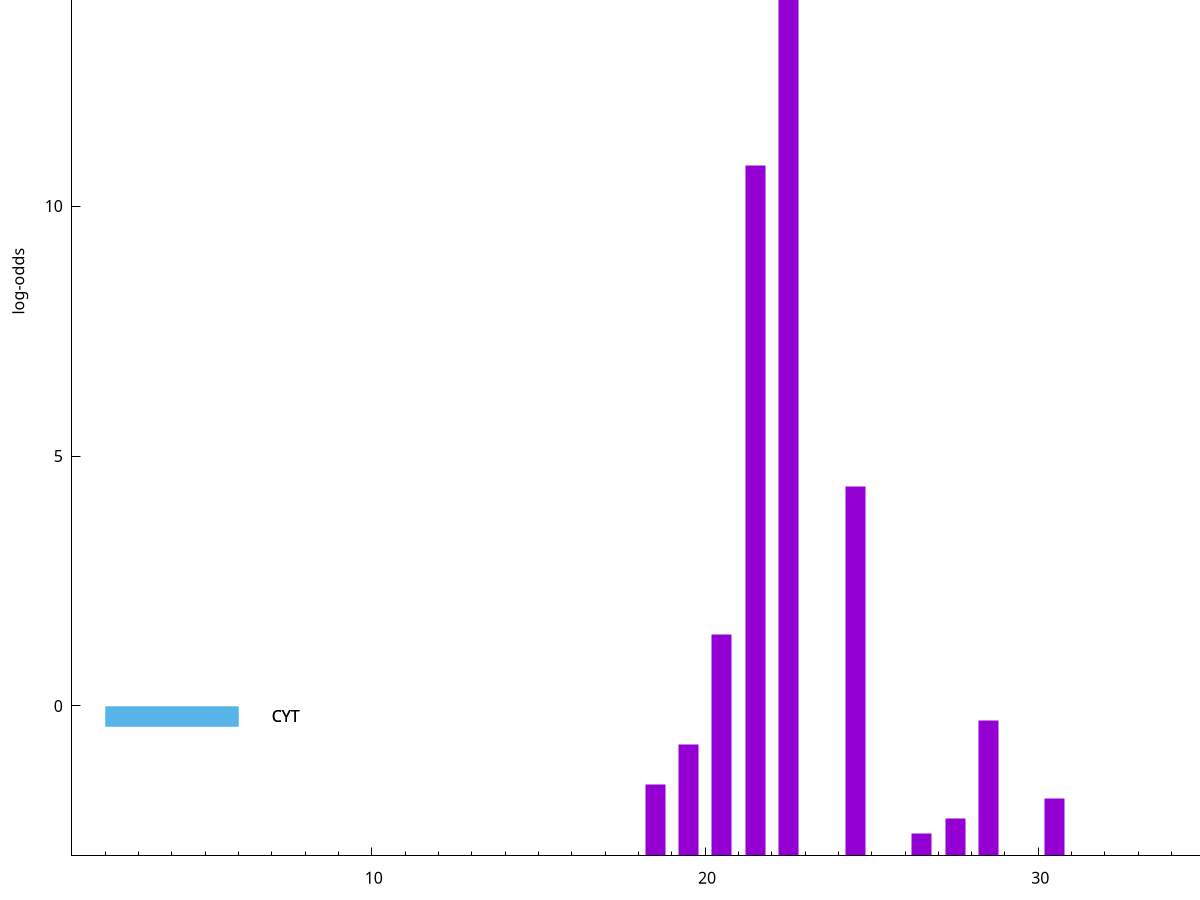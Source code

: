 set title "LipoP predictions for SRR4017849.gff"
set size 2., 1.4
set xrange [1:70] 
set mxtics 10
set yrange [-3:20]
set y2range [0:23]
set ylabel "log-odds"
set term postscript eps color solid "Helvetica" 30
set output "SRR4017849.gff244.eps"
set arrow from 2,17.2907 to 6,17.2907 nohead lt 1 lw 20
set label "SpI" at 7,17.2907
set arrow from 2,-0.200913 to 6,-0.200913 nohead lt 3 lw 20
set label "CYT" at 7,-0.200913
set arrow from 2,-0.200913 to 6,-0.200913 nohead lt 3 lw 20
set label "CYT" at 7,-0.200913
set arrow from 2,17.2907 to 6,17.2907 nohead lt 1 lw 20
set label "SpI" at 7,17.2907
# NOTE: The scores below are the log-odds scores with the threshold
# NOTE: subtracted (a hack to make gnuplot make the histogram all
# NOTE: look nice).
plot "-" axes x1y2 title "" with impulses lt 1 lw 20
22.500000 20.274300
21.500000 13.803800
24.500000 7.384860
20.500000 4.428760
28.500000 2.715879
19.500000 2.232704
18.500000 1.424390
30.500000 1.149950
27.500000 0.758600
26.500000 0.450660
e
exit
